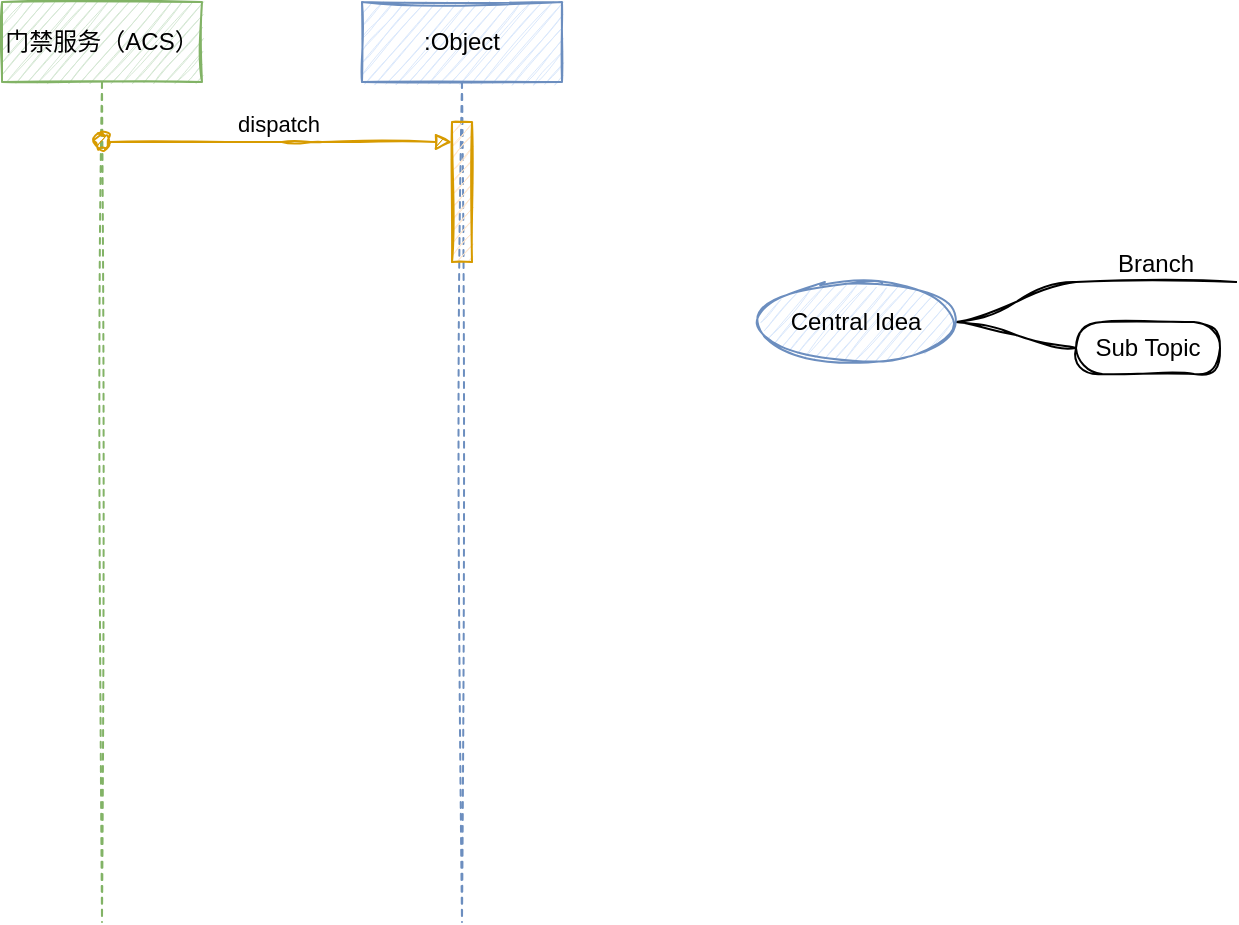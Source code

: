<mxfile version="14.7.2" type="github">
  <diagram id="DjmKvpMPj76WyyVE7rOA" name="第 1 页">
    <mxGraphModel dx="1408" dy="748" grid="1" gridSize="10" guides="1" tooltips="1" connect="1" arrows="1" fold="1" page="1" pageScale="1" pageWidth="1654" pageHeight="1169" background="none" math="0" shadow="0">
      <root>
        <mxCell id="0" />
        <mxCell id="1" parent="0" />
        <mxCell id="9GUXN84mYo8q_pWZlE_W-1" value="门禁服务（ACS）" style="shape=umlLifeline;perimeter=lifelinePerimeter;whiteSpace=wrap;html=1;container=1;collapsible=0;recursiveResize=0;outlineConnect=0;fillColor=#d5e8d4;strokeColor=#82b366;sketch=1;" parent="1" vertex="1">
          <mxGeometry x="210" y="120" width="100" height="460" as="geometry" />
        </mxCell>
        <mxCell id="9GUXN84mYo8q_pWZlE_W-2" value=":Object" style="shape=umlLifeline;perimeter=lifelinePerimeter;whiteSpace=wrap;html=1;container=1;collapsible=0;recursiveResize=0;outlineConnect=0;fillColor=#dae8fc;strokeColor=#6c8ebf;sketch=1;" parent="1" vertex="1">
          <mxGeometry x="390" y="120" width="100" height="460" as="geometry" />
        </mxCell>
        <mxCell id="9GUXN84mYo8q_pWZlE_W-8" value="" style="html=1;points=[];perimeter=orthogonalPerimeter;fillColor=#ffe6cc;strokeColor=#d79b00;sketch=1;" parent="9GUXN84mYo8q_pWZlE_W-2" vertex="1">
          <mxGeometry x="45" y="60" width="10" height="70" as="geometry" />
        </mxCell>
        <mxCell id="9GUXN84mYo8q_pWZlE_W-9" value="dispatch" style="html=1;verticalAlign=bottom;startArrow=oval;endArrow=block;startSize=8;fillColor=#ffe6cc;strokeColor=#d79b00;sketch=1;" parent="1" source="9GUXN84mYo8q_pWZlE_W-1" target="9GUXN84mYo8q_pWZlE_W-8" edge="1">
          <mxGeometry relative="1" as="geometry">
            <mxPoint x="375" y="200" as="sourcePoint" />
            <Array as="points">
              <mxPoint x="360" y="190" />
            </Array>
          </mxGeometry>
        </mxCell>
        <mxCell id="RQov7nCR_VS5uk_aP8Sw-6" value="" style="edgeStyle=entityRelationEdgeStyle;startArrow=none;endArrow=none;segment=10;curved=1;shadow=0;sketch=1;" edge="1" source="RQov7nCR_VS5uk_aP8Sw-8" target="RQov7nCR_VS5uk_aP8Sw-9" parent="1">
          <mxGeometry relative="1" as="geometry" />
        </mxCell>
        <mxCell id="RQov7nCR_VS5uk_aP8Sw-7" value="" style="edgeStyle=entityRelationEdgeStyle;startArrow=none;endArrow=none;segment=10;curved=1;shadow=0;sketch=1;" edge="1" source="RQov7nCR_VS5uk_aP8Sw-8" target="RQov7nCR_VS5uk_aP8Sw-10" parent="1">
          <mxGeometry relative="1" as="geometry">
            <mxPoint x="547" y="280" as="sourcePoint" />
          </mxGeometry>
        </mxCell>
        <UserObject label="Central Idea" treeRoot="1" id="RQov7nCR_VS5uk_aP8Sw-8">
          <mxCell style="ellipse;whiteSpace=wrap;html=1;align=center;collapsible=0;container=1;recursiveResize=0;shadow=0;sketch=1;fillColor=#dae8fc;strokeColor=#6c8ebf;" vertex="1" parent="1">
            <mxGeometry x="587" y="260" width="100" height="40" as="geometry" />
          </mxCell>
        </UserObject>
        <mxCell id="RQov7nCR_VS5uk_aP8Sw-9" value="Branch" style="whiteSpace=wrap;html=1;shape=partialRectangle;top=0;left=0;bottom=1;right=0;points=[[0,1],[1,1]];strokeColor=#000000;fillColor=none;align=center;verticalAlign=bottom;routingCenterY=0.5;snapToPoint=1;collapsible=0;container=1;recursiveResize=0;autosize=1;shadow=0;sketch=1;" vertex="1" parent="1">
          <mxGeometry x="747" y="240" width="80" height="20" as="geometry" />
        </mxCell>
        <mxCell id="RQov7nCR_VS5uk_aP8Sw-10" value="Sub Topic" style="whiteSpace=wrap;html=1;rounded=1;arcSize=50;align=center;verticalAlign=middle;collapsible=0;container=1;recursiveResize=0;strokeWidth=1;autosize=1;spacing=4;shadow=0;sketch=1;" vertex="1" parent="1">
          <mxGeometry x="747" y="280" width="72" height="26" as="geometry" />
        </mxCell>
      </root>
    </mxGraphModel>
  </diagram>
</mxfile>
